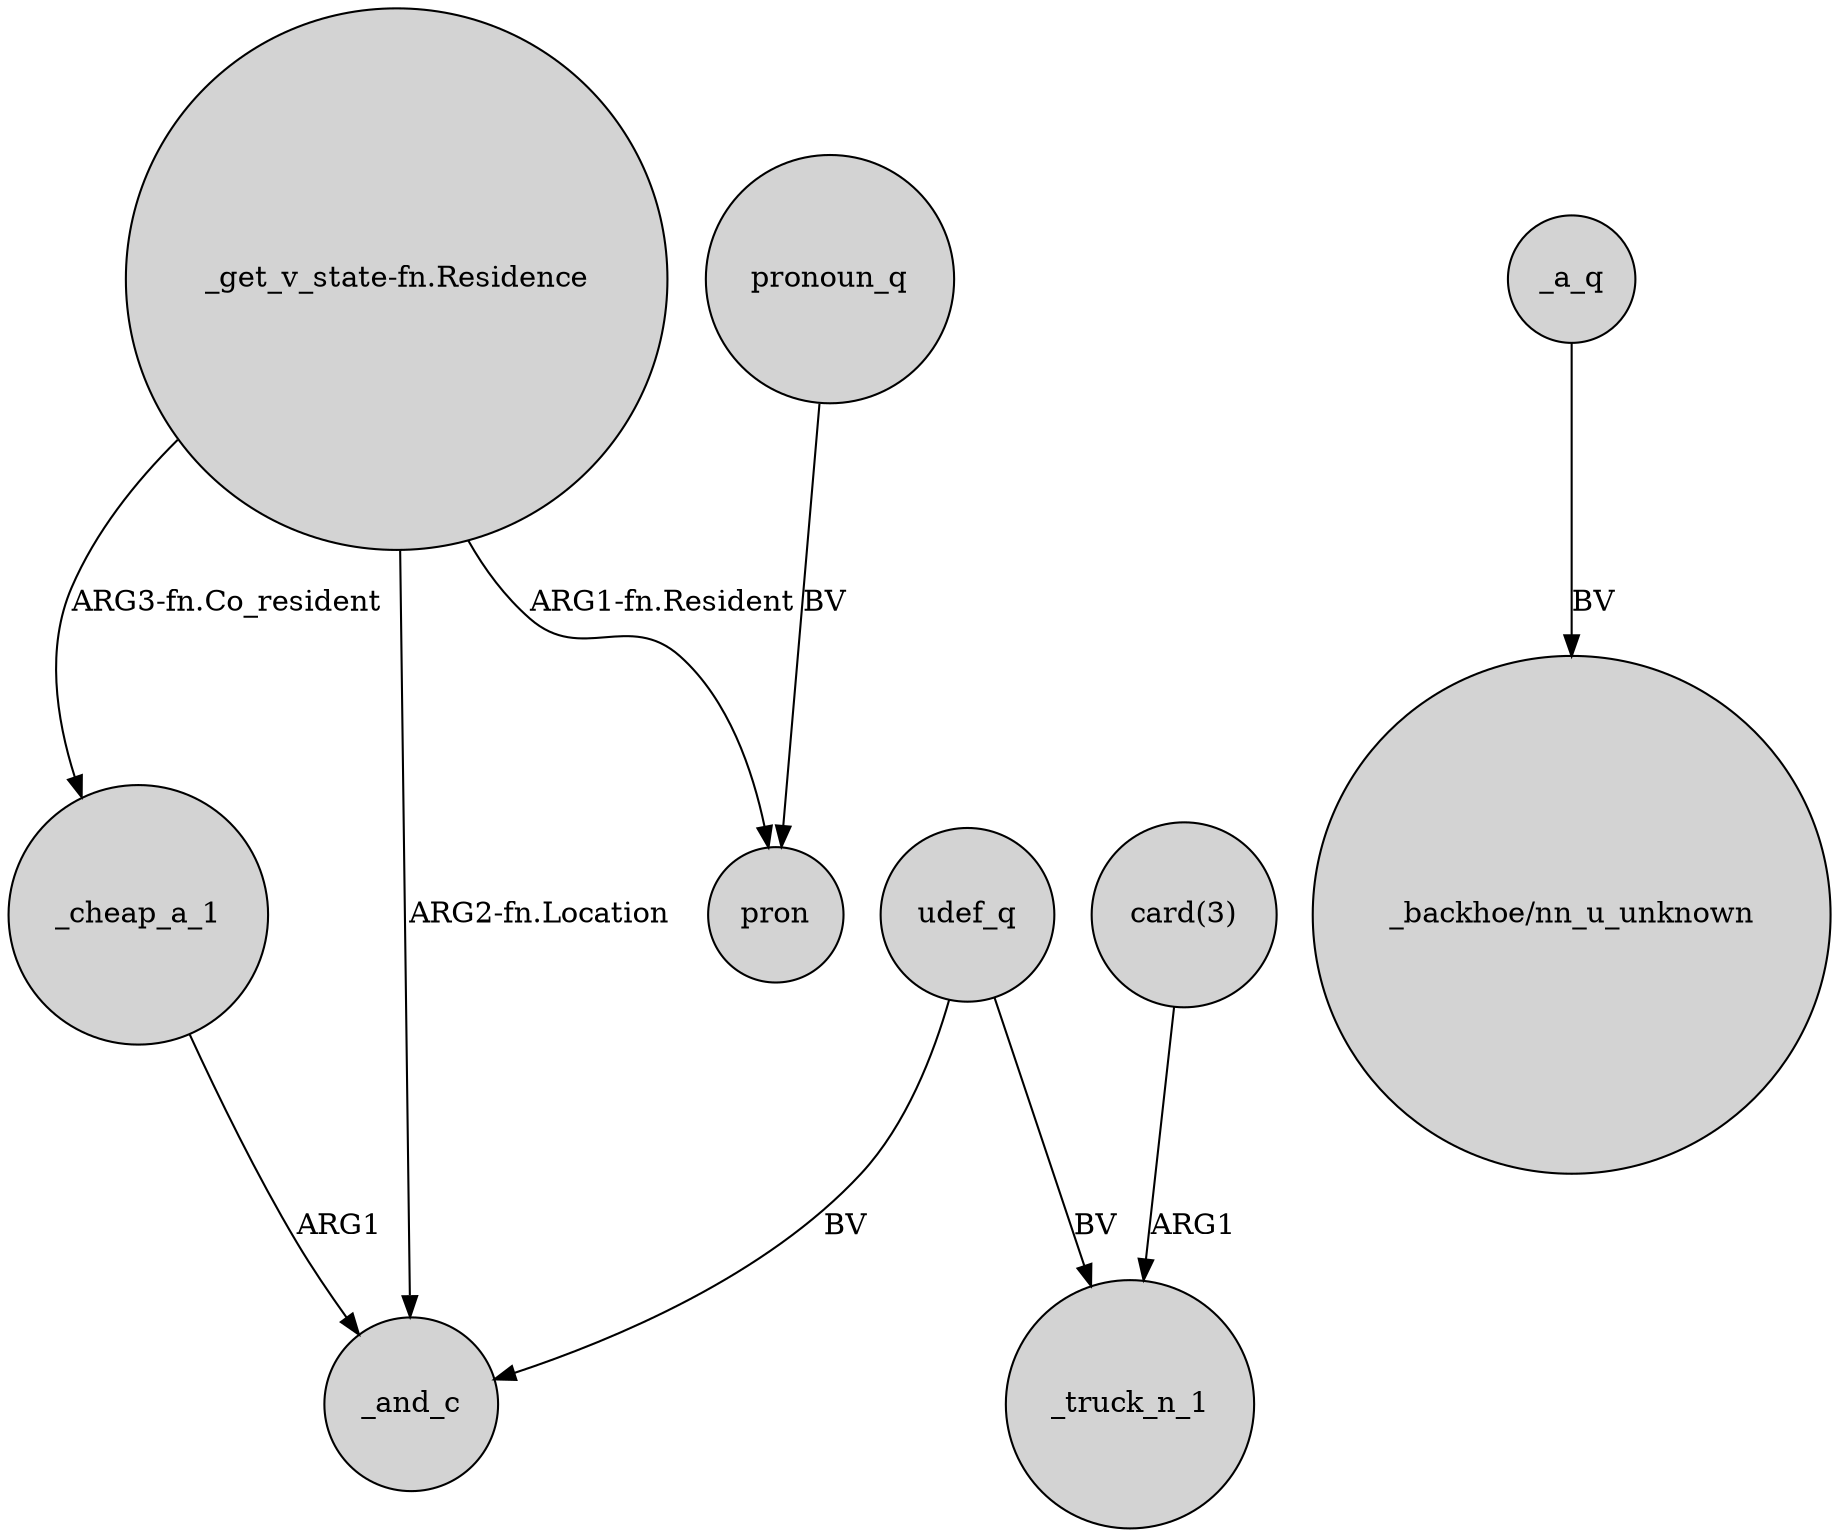 digraph {
	node [shape=circle style=filled]
	"_get_v_state-fn.Residence" -> _cheap_a_1 [label="ARG3-fn.Co_resident"]
	udef_q -> _and_c [label=BV]
	_cheap_a_1 -> _and_c [label=ARG1]
	_a_q -> "_backhoe/nn_u_unknown" [label=BV]
	"_get_v_state-fn.Residence" -> _and_c [label="ARG2-fn.Location"]
	pronoun_q -> pron [label=BV]
	"card(3)" -> _truck_n_1 [label=ARG1]
	"_get_v_state-fn.Residence" -> pron [label="ARG1-fn.Resident"]
	udef_q -> _truck_n_1 [label=BV]
}
